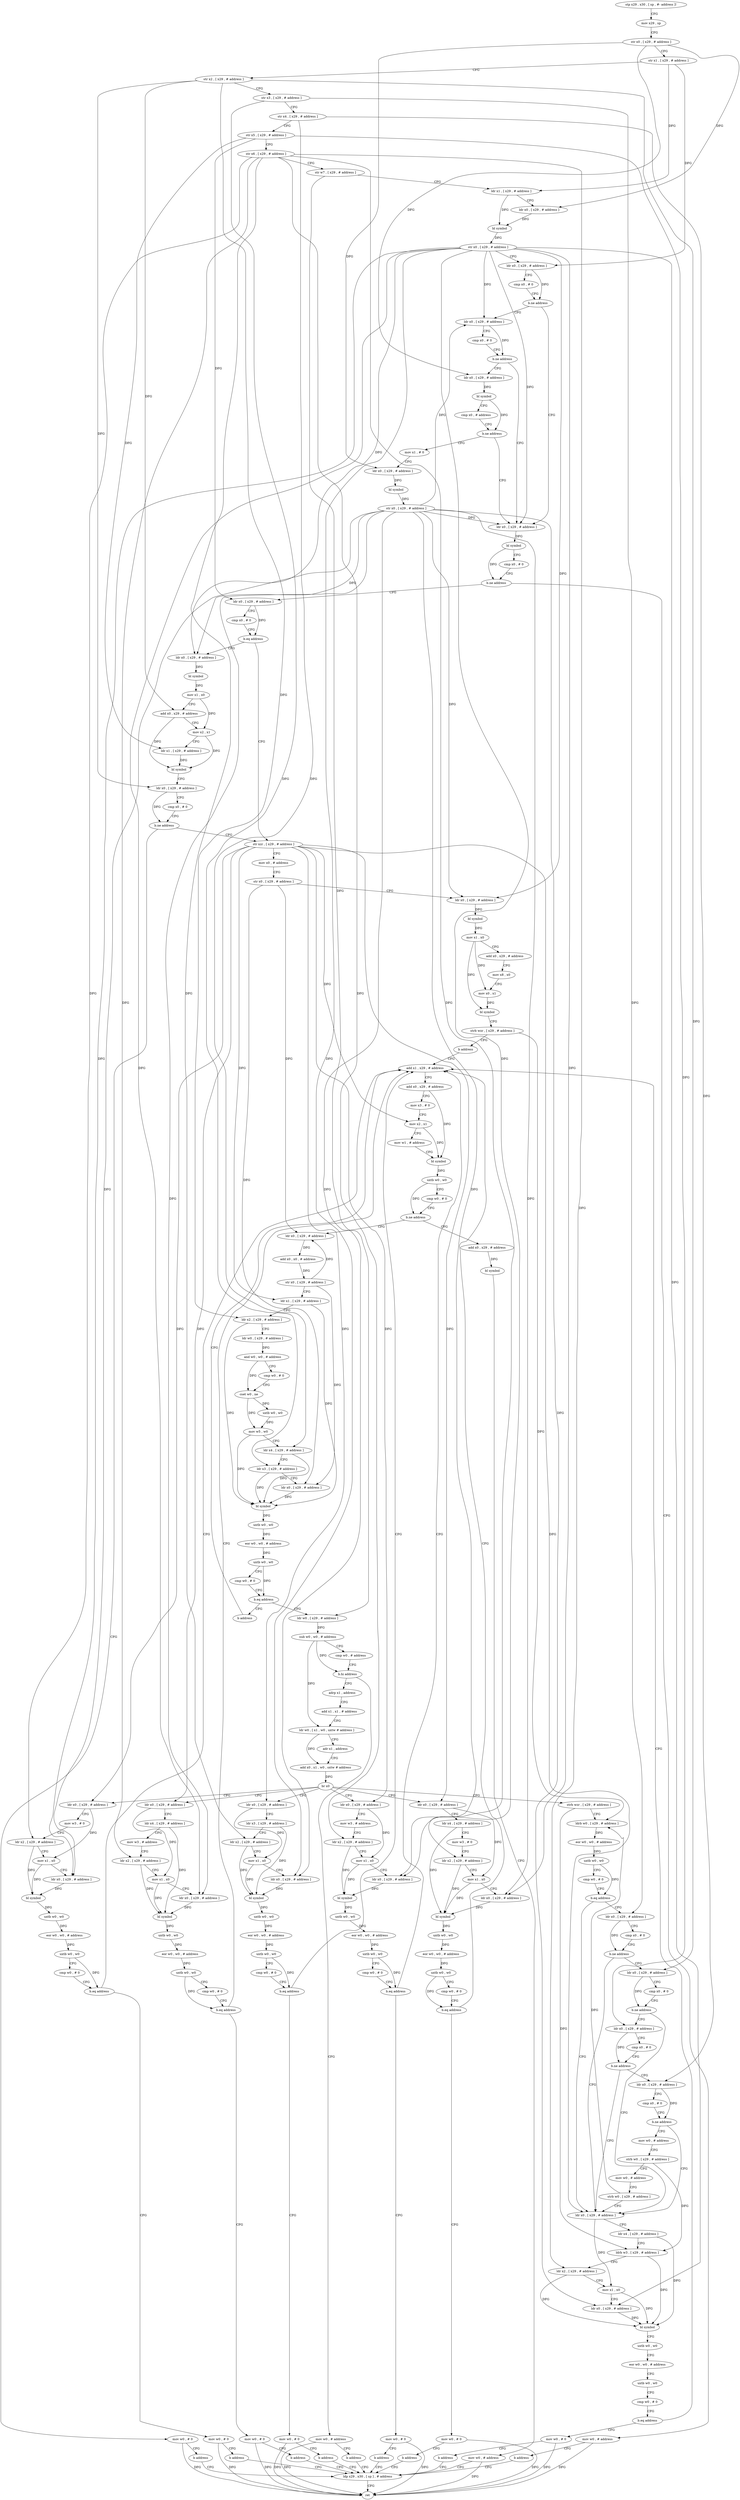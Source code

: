 digraph "func" {
"113052" [label = "stp x29 , x30 , [ sp , #- address ]!" ]
"113056" [label = "mov x29 , sp" ]
"113060" [label = "str x0 , [ x29 , # address ]" ]
"113064" [label = "str x1 , [ x29 , # address ]" ]
"113068" [label = "str x2 , [ x29 , # address ]" ]
"113072" [label = "str x3 , [ x29 , # address ]" ]
"113076" [label = "str x4 , [ x29 , # address ]" ]
"113080" [label = "str x5 , [ x29 , # address ]" ]
"113084" [label = "str x6 , [ x29 , # address ]" ]
"113088" [label = "str w7 , [ x29 , # address ]" ]
"113092" [label = "ldr x1 , [ x29 , # address ]" ]
"113096" [label = "ldr x0 , [ x29 , # address ]" ]
"113100" [label = "bl symbol" ]
"113104" [label = "str x0 , [ x29 , # address ]" ]
"113108" [label = "ldr x0 , [ x29 , # address ]" ]
"113112" [label = "cmp x0 , # 0" ]
"113116" [label = "b.ne address" ]
"113164" [label = "ldr x0 , [ x29 , # address ]" ]
"113120" [label = "ldr x0 , [ x29 , # address ]" ]
"113168" [label = "bl symbol" ]
"113172" [label = "cmp x0 , # 0" ]
"113176" [label = "b.ne address" ]
"113188" [label = "ldr x0 , [ x29 , # address ]" ]
"113180" [label = "mov w0 , # address" ]
"113124" [label = "cmp x0 , # 0" ]
"113128" [label = "b.ne address" ]
"113132" [label = "ldr x0 , [ x29 , # address ]" ]
"113192" [label = "cmp x0 , # 0" ]
"113196" [label = "b.eq address" ]
"113248" [label = "str xzr , [ x29 , # address ]" ]
"113200" [label = "ldr x0 , [ x29 , # address ]" ]
"113184" [label = "b address" ]
"113888" [label = "ldp x29 , x30 , [ sp ] , # address" ]
"113136" [label = "bl symbol" ]
"113140" [label = "cmp x0 , # address" ]
"113144" [label = "b.ne address" ]
"113148" [label = "mov x1 , # 0" ]
"113252" [label = "mov x0 , # address" ]
"113256" [label = "str x0 , [ x29 , # address ]" ]
"113260" [label = "ldr x0 , [ x29 , # address ]" ]
"113264" [label = "bl symbol" ]
"113268" [label = "mov x1 , x0" ]
"113272" [label = "add x0 , x29 , # address" ]
"113276" [label = "mov x8 , x0" ]
"113280" [label = "mov x0 , x1" ]
"113284" [label = "bl symbol" ]
"113288" [label = "strb wzr , [ x29 , # address ]" ]
"113292" [label = "b address" ]
"113840" [label = "add x1 , x29 , # address" ]
"113204" [label = "bl symbol" ]
"113208" [label = "mov x1 , x0" ]
"113212" [label = "add x0 , x29 , # address" ]
"113216" [label = "mov x2 , x1" ]
"113220" [label = "ldr x1 , [ x29 , # address ]" ]
"113224" [label = "bl symbol" ]
"113228" [label = "ldr x0 , [ x29 , # address ]" ]
"113232" [label = "cmp x0 , # 0" ]
"113236" [label = "b.ne address" ]
"113240" [label = "mov w0 , # 0" ]
"113892" [label = "ret" ]
"113152" [label = "ldr x0 , [ x29 , # address ]" ]
"113156" [label = "bl symbol" ]
"113160" [label = "str x0 , [ x29 , # address ]" ]
"113844" [label = "add x0 , x29 , # address" ]
"113848" [label = "mov x3 , # 0" ]
"113852" [label = "mov x2 , x1" ]
"113856" [label = "mov w1 , # address" ]
"113860" [label = "bl symbol" ]
"113864" [label = "uxtb w0 , w0" ]
"113868" [label = "cmp w0 , # 0" ]
"113872" [label = "b.ne address" ]
"113296" [label = "ldr x0 , [ x29 , # address ]" ]
"113876" [label = "add x0 , x29 , # address" ]
"113244" [label = "b address" ]
"113300" [label = "add x0 , x0 , # address" ]
"113304" [label = "str x0 , [ x29 , # address ]" ]
"113308" [label = "ldr x1 , [ x29 , # address ]" ]
"113312" [label = "ldr x2 , [ x29 , # address ]" ]
"113316" [label = "ldr w0 , [ x29 , # address ]" ]
"113320" [label = "and w0 , w0 , # address" ]
"113324" [label = "cmp w0 , # 0" ]
"113328" [label = "cset w0 , ne" ]
"113332" [label = "uxtb w0 , w0" ]
"113336" [label = "mov w5 , w0" ]
"113340" [label = "ldr x4 , [ x29 , # address ]" ]
"113344" [label = "ldr x3 , [ x29 , # address ]" ]
"113348" [label = "ldr x0 , [ x29 , # address ]" ]
"113352" [label = "bl symbol" ]
"113356" [label = "uxtb w0 , w0" ]
"113360" [label = "eor w0 , w0 , # address" ]
"113364" [label = "uxtb w0 , w0" ]
"113368" [label = "cmp w0 , # 0" ]
"113372" [label = "b.eq address" ]
"113380" [label = "ldr w0 , [ x29 , # address ]" ]
"113376" [label = "b address" ]
"113880" [label = "bl symbol" ]
"113884" [label = "mov w0 , # address" ]
"113384" [label = "sub w0 , w0 , # address" ]
"113388" [label = "cmp w0 , # address" ]
"113392" [label = "b.hi address" ]
"113832" [label = "mov w0 , # address" ]
"113396" [label = "adrp x1 , address" ]
"113836" [label = "b address" ]
"113400" [label = "add x1 , x1 , # address" ]
"113404" [label = "ldr w0 , [ x1 , w0 , uxtw # address ]" ]
"113408" [label = "adr x1 , address" ]
"113412" [label = "add x0 , x1 , w0 , sxtw # address" ]
"113416" [label = "br x0" ]
"113420" [label = "strb wzr , [ x29 , # address ]" ]
"113564" [label = "ldr x0 , [ x29 , # address ]" ]
"113620" [label = "ldr x0 , [ x29 , # address ]" ]
"113672" [label = "ldr x0 , [ x29 , # address ]" ]
"113728" [label = "ldr x0 , [ x29 , # address ]" ]
"113780" [label = "ldr x0 , [ x29 , # address ]" ]
"113424" [label = "ldrb w0 , [ x29 , # address ]" ]
"113428" [label = "eor w0 , w0 , # address" ]
"113432" [label = "uxtb w0 , w0" ]
"113436" [label = "cmp w0 , # 0" ]
"113440" [label = "b.eq address" ]
"113508" [label = "ldr x0 , [ x29 , # address ]" ]
"113444" [label = "ldr x0 , [ x29 , # address ]" ]
"113568" [label = "ldr x4 , [ x29 , # address ]" ]
"113572" [label = "mov w3 , # 0" ]
"113576" [label = "ldr x2 , [ x29 , # address ]" ]
"113580" [label = "mov x1 , x0" ]
"113584" [label = "ldr x0 , [ x29 , # address ]" ]
"113588" [label = "bl symbol" ]
"113592" [label = "uxtb w0 , w0" ]
"113596" [label = "eor w0 , w0 , # address" ]
"113600" [label = "uxtb w0 , w0" ]
"113604" [label = "cmp w0 , # 0" ]
"113608" [label = "b.eq address" ]
"113612" [label = "mov w0 , # 0" ]
"113624" [label = "ldr x3 , [ x29 , # address ]" ]
"113628" [label = "ldr x2 , [ x29 , # address ]" ]
"113632" [label = "mov x1 , x0" ]
"113636" [label = "ldr x0 , [ x29 , # address ]" ]
"113640" [label = "bl symbol" ]
"113644" [label = "uxtb w0 , w0" ]
"113648" [label = "eor w0 , w0 , # address" ]
"113652" [label = "uxtb w0 , w0" ]
"113656" [label = "cmp w0 , # 0" ]
"113660" [label = "b.eq address" ]
"113664" [label = "mov w0 , # 0" ]
"113676" [label = "ldr x4 , [ x29 , # address ]" ]
"113680" [label = "mov w3 , # address" ]
"113684" [label = "ldr x2 , [ x29 , # address ]" ]
"113688" [label = "mov x1 , x0" ]
"113692" [label = "ldr x0 , [ x29 , # address ]" ]
"113696" [label = "bl symbol" ]
"113700" [label = "uxtb w0 , w0" ]
"113704" [label = "eor w0 , w0 , # address" ]
"113708" [label = "uxtb w0 , w0" ]
"113712" [label = "cmp w0 , # 0" ]
"113716" [label = "b.eq address" ]
"113720" [label = "mov w0 , # 0" ]
"113732" [label = "mov w3 , # 0" ]
"113736" [label = "ldr x2 , [ x29 , # address ]" ]
"113740" [label = "mov x1 , x0" ]
"113744" [label = "ldr x0 , [ x29 , # address ]" ]
"113748" [label = "bl symbol" ]
"113752" [label = "uxtb w0 , w0" ]
"113756" [label = "eor w0 , w0 , # address" ]
"113760" [label = "uxtb w0 , w0" ]
"113764" [label = "cmp w0 , # 0" ]
"113768" [label = "b.eq address" ]
"113772" [label = "mov w0 , # 0" ]
"113784" [label = "mov w3 , # address" ]
"113788" [label = "ldr x2 , [ x29 , # address ]" ]
"113792" [label = "mov x1 , x0" ]
"113796" [label = "ldr x0 , [ x29 , # address ]" ]
"113800" [label = "bl symbol" ]
"113804" [label = "uxtb w0 , w0" ]
"113808" [label = "eor w0 , w0 , # address" ]
"113812" [label = "uxtb w0 , w0" ]
"113816" [label = "cmp w0 , # 0" ]
"113820" [label = "b.eq address" ]
"113824" [label = "mov w0 , # 0" ]
"113512" [label = "ldr x4 , [ x29 , # address ]" ]
"113516" [label = "ldrb w3 , [ x29 , # address ]" ]
"113520" [label = "ldr x2 , [ x29 , # address ]" ]
"113524" [label = "mov x1 , x0" ]
"113528" [label = "ldr x0 , [ x29 , # address ]" ]
"113532" [label = "bl symbol" ]
"113536" [label = "uxtb w0 , w0" ]
"113540" [label = "eor w0 , w0 , # address" ]
"113544" [label = "uxtb w0 , w0" ]
"113548" [label = "cmp w0 , # 0" ]
"113552" [label = "b.eq address" ]
"113556" [label = "mov w0 , # 0" ]
"113448" [label = "cmp x0 , # 0" ]
"113452" [label = "b.ne address" ]
"113456" [label = "ldr x0 , [ x29 , # address ]" ]
"113616" [label = "b address" ]
"113668" [label = "b address" ]
"113724" [label = "b address" ]
"113776" [label = "b address" ]
"113828" [label = "b address" ]
"113560" [label = "b address" ]
"113460" [label = "cmp x0 , # 0" ]
"113464" [label = "b.ne address" ]
"113468" [label = "ldr x0 , [ x29 , # address ]" ]
"113472" [label = "cmp x0 , # 0" ]
"113476" [label = "b.ne address" ]
"113480" [label = "ldr x0 , [ x29 , # address ]" ]
"113484" [label = "cmp x0 , # 0" ]
"113488" [label = "b.ne address" ]
"113492" [label = "mov w0 , # address" ]
"113496" [label = "strb w0 , [ x29 , # address ]" ]
"113500" [label = "mov w0 , # address" ]
"113504" [label = "strb w0 , [ x29 , # address ]" ]
"113052" -> "113056" [ label = "CFG" ]
"113056" -> "113060" [ label = "CFG" ]
"113060" -> "113064" [ label = "CFG" ]
"113060" -> "113096" [ label = "DFG" ]
"113060" -> "113132" [ label = "DFG" ]
"113060" -> "113152" [ label = "DFG" ]
"113064" -> "113068" [ label = "CFG" ]
"113064" -> "113092" [ label = "DFG" ]
"113064" -> "113108" [ label = "DFG" ]
"113068" -> "113072" [ label = "CFG" ]
"113068" -> "113228" [ label = "DFG" ]
"113068" -> "113312" [ label = "DFG" ]
"113068" -> "113456" [ label = "DFG" ]
"113068" -> "113212" [ label = "DFG" ]
"113072" -> "113076" [ label = "CFG" ]
"113072" -> "113344" [ label = "DFG" ]
"113072" -> "113444" [ label = "DFG" ]
"113076" -> "113080" [ label = "CFG" ]
"113076" -> "113340" [ label = "DFG" ]
"113076" -> "113480" [ label = "DFG" ]
"113080" -> "113084" [ label = "CFG" ]
"113080" -> "113188" [ label = "DFG" ]
"113080" -> "113220" [ label = "DFG" ]
"113080" -> "113468" [ label = "DFG" ]
"113084" -> "113088" [ label = "CFG" ]
"113084" -> "113576" [ label = "DFG" ]
"113084" -> "113628" [ label = "DFG" ]
"113084" -> "113684" [ label = "DFG" ]
"113084" -> "113736" [ label = "DFG" ]
"113084" -> "113788" [ label = "DFG" ]
"113084" -> "113520" [ label = "DFG" ]
"113088" -> "113092" [ label = "CFG" ]
"113088" -> "113380" [ label = "DFG" ]
"113092" -> "113096" [ label = "CFG" ]
"113092" -> "113100" [ label = "DFG" ]
"113096" -> "113100" [ label = "DFG" ]
"113100" -> "113104" [ label = "DFG" ]
"113104" -> "113108" [ label = "CFG" ]
"113104" -> "113164" [ label = "DFG" ]
"113104" -> "113120" [ label = "DFG" ]
"113104" -> "113260" [ label = "DFG" ]
"113104" -> "113200" [ label = "DFG" ]
"113104" -> "113584" [ label = "DFG" ]
"113104" -> "113636" [ label = "DFG" ]
"113104" -> "113692" [ label = "DFG" ]
"113104" -> "113744" [ label = "DFG" ]
"113104" -> "113796" [ label = "DFG" ]
"113104" -> "113528" [ label = "DFG" ]
"113108" -> "113112" [ label = "CFG" ]
"113108" -> "113116" [ label = "DFG" ]
"113112" -> "113116" [ label = "CFG" ]
"113116" -> "113164" [ label = "CFG" ]
"113116" -> "113120" [ label = "CFG" ]
"113164" -> "113168" [ label = "DFG" ]
"113120" -> "113124" [ label = "CFG" ]
"113120" -> "113128" [ label = "DFG" ]
"113168" -> "113172" [ label = "CFG" ]
"113168" -> "113176" [ label = "DFG" ]
"113172" -> "113176" [ label = "CFG" ]
"113176" -> "113188" [ label = "CFG" ]
"113176" -> "113180" [ label = "CFG" ]
"113188" -> "113192" [ label = "CFG" ]
"113188" -> "113196" [ label = "DFG" ]
"113180" -> "113184" [ label = "CFG" ]
"113180" -> "113892" [ label = "DFG" ]
"113124" -> "113128" [ label = "CFG" ]
"113128" -> "113164" [ label = "CFG" ]
"113128" -> "113132" [ label = "CFG" ]
"113132" -> "113136" [ label = "DFG" ]
"113192" -> "113196" [ label = "CFG" ]
"113196" -> "113248" [ label = "CFG" ]
"113196" -> "113200" [ label = "CFG" ]
"113248" -> "113252" [ label = "CFG" ]
"113248" -> "113308" [ label = "DFG" ]
"113248" -> "113564" [ label = "DFG" ]
"113248" -> "113620" [ label = "DFG" ]
"113248" -> "113672" [ label = "DFG" ]
"113248" -> "113728" [ label = "DFG" ]
"113248" -> "113780" [ label = "DFG" ]
"113248" -> "113508" [ label = "DFG" ]
"113248" -> "113852" [ label = "DFG" ]
"113200" -> "113204" [ label = "DFG" ]
"113184" -> "113888" [ label = "CFG" ]
"113888" -> "113892" [ label = "CFG" ]
"113136" -> "113140" [ label = "CFG" ]
"113136" -> "113144" [ label = "DFG" ]
"113140" -> "113144" [ label = "CFG" ]
"113144" -> "113164" [ label = "CFG" ]
"113144" -> "113148" [ label = "CFG" ]
"113148" -> "113152" [ label = "CFG" ]
"113252" -> "113256" [ label = "CFG" ]
"113256" -> "113260" [ label = "CFG" ]
"113256" -> "113296" [ label = "DFG" ]
"113256" -> "113348" [ label = "DFG" ]
"113260" -> "113264" [ label = "DFG" ]
"113264" -> "113268" [ label = "DFG" ]
"113268" -> "113272" [ label = "CFG" ]
"113268" -> "113280" [ label = "DFG" ]
"113268" -> "113284" [ label = "DFG" ]
"113272" -> "113276" [ label = "CFG" ]
"113276" -> "113280" [ label = "CFG" ]
"113280" -> "113284" [ label = "DFG" ]
"113284" -> "113288" [ label = "CFG" ]
"113288" -> "113292" [ label = "CFG" ]
"113288" -> "113424" [ label = "DFG" ]
"113292" -> "113840" [ label = "CFG" ]
"113840" -> "113844" [ label = "CFG" ]
"113204" -> "113208" [ label = "DFG" ]
"113208" -> "113212" [ label = "CFG" ]
"113208" -> "113216" [ label = "DFG" ]
"113212" -> "113216" [ label = "CFG" ]
"113212" -> "113224" [ label = "DFG" ]
"113216" -> "113220" [ label = "CFG" ]
"113216" -> "113224" [ label = "DFG" ]
"113220" -> "113224" [ label = "DFG" ]
"113224" -> "113228" [ label = "CFG" ]
"113228" -> "113232" [ label = "CFG" ]
"113228" -> "113236" [ label = "DFG" ]
"113232" -> "113236" [ label = "CFG" ]
"113236" -> "113248" [ label = "CFG" ]
"113236" -> "113240" [ label = "CFG" ]
"113240" -> "113244" [ label = "CFG" ]
"113240" -> "113892" [ label = "DFG" ]
"113152" -> "113156" [ label = "DFG" ]
"113156" -> "113160" [ label = "DFG" ]
"113160" -> "113164" [ label = "DFG" ]
"113160" -> "113120" [ label = "DFG" ]
"113160" -> "113260" [ label = "DFG" ]
"113160" -> "113200" [ label = "DFG" ]
"113160" -> "113584" [ label = "DFG" ]
"113160" -> "113636" [ label = "DFG" ]
"113160" -> "113692" [ label = "DFG" ]
"113160" -> "113744" [ label = "DFG" ]
"113160" -> "113796" [ label = "DFG" ]
"113160" -> "113528" [ label = "DFG" ]
"113844" -> "113848" [ label = "CFG" ]
"113844" -> "113860" [ label = "DFG" ]
"113848" -> "113852" [ label = "CFG" ]
"113852" -> "113856" [ label = "CFG" ]
"113852" -> "113860" [ label = "DFG" ]
"113856" -> "113860" [ label = "CFG" ]
"113860" -> "113864" [ label = "DFG" ]
"113864" -> "113868" [ label = "CFG" ]
"113864" -> "113872" [ label = "DFG" ]
"113868" -> "113872" [ label = "CFG" ]
"113872" -> "113296" [ label = "CFG" ]
"113872" -> "113876" [ label = "CFG" ]
"113296" -> "113300" [ label = "DFG" ]
"113876" -> "113880" [ label = "DFG" ]
"113244" -> "113888" [ label = "CFG" ]
"113300" -> "113304" [ label = "DFG" ]
"113304" -> "113308" [ label = "CFG" ]
"113304" -> "113296" [ label = "DFG" ]
"113304" -> "113348" [ label = "DFG" ]
"113308" -> "113312" [ label = "CFG" ]
"113308" -> "113352" [ label = "DFG" ]
"113312" -> "113316" [ label = "CFG" ]
"113312" -> "113352" [ label = "DFG" ]
"113316" -> "113320" [ label = "DFG" ]
"113320" -> "113324" [ label = "CFG" ]
"113320" -> "113328" [ label = "DFG" ]
"113324" -> "113328" [ label = "CFG" ]
"113328" -> "113332" [ label = "DFG" ]
"113328" -> "113336" [ label = "DFG" ]
"113332" -> "113336" [ label = "DFG" ]
"113336" -> "113340" [ label = "CFG" ]
"113336" -> "113352" [ label = "DFG" ]
"113340" -> "113344" [ label = "CFG" ]
"113340" -> "113352" [ label = "DFG" ]
"113344" -> "113348" [ label = "CFG" ]
"113344" -> "113352" [ label = "DFG" ]
"113348" -> "113352" [ label = "DFG" ]
"113352" -> "113356" [ label = "DFG" ]
"113356" -> "113360" [ label = "DFG" ]
"113360" -> "113364" [ label = "DFG" ]
"113364" -> "113368" [ label = "CFG" ]
"113364" -> "113372" [ label = "DFG" ]
"113368" -> "113372" [ label = "CFG" ]
"113372" -> "113380" [ label = "CFG" ]
"113372" -> "113376" [ label = "CFG" ]
"113380" -> "113384" [ label = "DFG" ]
"113376" -> "113840" [ label = "CFG" ]
"113880" -> "113884" [ label = "CFG" ]
"113884" -> "113888" [ label = "CFG" ]
"113884" -> "113892" [ label = "DFG" ]
"113384" -> "113388" [ label = "CFG" ]
"113384" -> "113392" [ label = "DFG" ]
"113384" -> "113404" [ label = "DFG" ]
"113388" -> "113392" [ label = "CFG" ]
"113392" -> "113832" [ label = "CFG" ]
"113392" -> "113396" [ label = "CFG" ]
"113832" -> "113836" [ label = "CFG" ]
"113832" -> "113892" [ label = "DFG" ]
"113396" -> "113400" [ label = "CFG" ]
"113836" -> "113888" [ label = "CFG" ]
"113400" -> "113404" [ label = "CFG" ]
"113404" -> "113408" [ label = "CFG" ]
"113404" -> "113412" [ label = "DFG" ]
"113408" -> "113412" [ label = "CFG" ]
"113412" -> "113416" [ label = "DFG" ]
"113416" -> "113420" [ label = "CFG" ]
"113416" -> "113564" [ label = "CFG" ]
"113416" -> "113620" [ label = "CFG" ]
"113416" -> "113672" [ label = "CFG" ]
"113416" -> "113728" [ label = "CFG" ]
"113416" -> "113780" [ label = "CFG" ]
"113420" -> "113424" [ label = "CFG" ]
"113420" -> "113516" [ label = "DFG" ]
"113564" -> "113568" [ label = "CFG" ]
"113564" -> "113580" [ label = "DFG" ]
"113620" -> "113624" [ label = "CFG" ]
"113620" -> "113632" [ label = "DFG" ]
"113672" -> "113676" [ label = "CFG" ]
"113672" -> "113688" [ label = "DFG" ]
"113728" -> "113732" [ label = "CFG" ]
"113728" -> "113740" [ label = "DFG" ]
"113780" -> "113784" [ label = "CFG" ]
"113780" -> "113792" [ label = "DFG" ]
"113424" -> "113428" [ label = "DFG" ]
"113428" -> "113432" [ label = "DFG" ]
"113432" -> "113436" [ label = "CFG" ]
"113432" -> "113440" [ label = "DFG" ]
"113436" -> "113440" [ label = "CFG" ]
"113440" -> "113508" [ label = "CFG" ]
"113440" -> "113444" [ label = "CFG" ]
"113508" -> "113512" [ label = "CFG" ]
"113508" -> "113524" [ label = "DFG" ]
"113444" -> "113448" [ label = "CFG" ]
"113444" -> "113452" [ label = "DFG" ]
"113568" -> "113572" [ label = "CFG" ]
"113568" -> "113588" [ label = "DFG" ]
"113572" -> "113576" [ label = "CFG" ]
"113576" -> "113580" [ label = "CFG" ]
"113576" -> "113588" [ label = "DFG" ]
"113580" -> "113584" [ label = "CFG" ]
"113580" -> "113588" [ label = "DFG" ]
"113584" -> "113588" [ label = "DFG" ]
"113588" -> "113592" [ label = "DFG" ]
"113592" -> "113596" [ label = "DFG" ]
"113596" -> "113600" [ label = "DFG" ]
"113600" -> "113604" [ label = "CFG" ]
"113600" -> "113608" [ label = "DFG" ]
"113604" -> "113608" [ label = "CFG" ]
"113608" -> "113840" [ label = "CFG" ]
"113608" -> "113612" [ label = "CFG" ]
"113612" -> "113616" [ label = "CFG" ]
"113612" -> "113892" [ label = "DFG" ]
"113624" -> "113628" [ label = "CFG" ]
"113624" -> "113640" [ label = "DFG" ]
"113628" -> "113632" [ label = "CFG" ]
"113628" -> "113640" [ label = "DFG" ]
"113632" -> "113636" [ label = "CFG" ]
"113632" -> "113640" [ label = "DFG" ]
"113636" -> "113640" [ label = "DFG" ]
"113640" -> "113644" [ label = "DFG" ]
"113644" -> "113648" [ label = "DFG" ]
"113648" -> "113652" [ label = "DFG" ]
"113652" -> "113656" [ label = "CFG" ]
"113652" -> "113660" [ label = "DFG" ]
"113656" -> "113660" [ label = "CFG" ]
"113660" -> "113840" [ label = "CFG" ]
"113660" -> "113664" [ label = "CFG" ]
"113664" -> "113668" [ label = "CFG" ]
"113664" -> "113892" [ label = "DFG" ]
"113676" -> "113680" [ label = "CFG" ]
"113676" -> "113696" [ label = "DFG" ]
"113680" -> "113684" [ label = "CFG" ]
"113684" -> "113688" [ label = "CFG" ]
"113684" -> "113696" [ label = "DFG" ]
"113688" -> "113692" [ label = "CFG" ]
"113688" -> "113696" [ label = "DFG" ]
"113692" -> "113696" [ label = "DFG" ]
"113696" -> "113700" [ label = "DFG" ]
"113700" -> "113704" [ label = "DFG" ]
"113704" -> "113708" [ label = "DFG" ]
"113708" -> "113712" [ label = "CFG" ]
"113708" -> "113716" [ label = "DFG" ]
"113712" -> "113716" [ label = "CFG" ]
"113716" -> "113840" [ label = "CFG" ]
"113716" -> "113720" [ label = "CFG" ]
"113720" -> "113724" [ label = "CFG" ]
"113720" -> "113892" [ label = "DFG" ]
"113732" -> "113736" [ label = "CFG" ]
"113736" -> "113740" [ label = "CFG" ]
"113736" -> "113748" [ label = "DFG" ]
"113740" -> "113744" [ label = "CFG" ]
"113740" -> "113748" [ label = "DFG" ]
"113744" -> "113748" [ label = "DFG" ]
"113748" -> "113752" [ label = "DFG" ]
"113752" -> "113756" [ label = "DFG" ]
"113756" -> "113760" [ label = "DFG" ]
"113760" -> "113764" [ label = "CFG" ]
"113760" -> "113768" [ label = "DFG" ]
"113764" -> "113768" [ label = "CFG" ]
"113768" -> "113840" [ label = "CFG" ]
"113768" -> "113772" [ label = "CFG" ]
"113772" -> "113776" [ label = "CFG" ]
"113772" -> "113892" [ label = "DFG" ]
"113784" -> "113788" [ label = "CFG" ]
"113788" -> "113792" [ label = "CFG" ]
"113788" -> "113800" [ label = "DFG" ]
"113792" -> "113796" [ label = "CFG" ]
"113792" -> "113800" [ label = "DFG" ]
"113796" -> "113800" [ label = "DFG" ]
"113800" -> "113804" [ label = "DFG" ]
"113804" -> "113808" [ label = "DFG" ]
"113808" -> "113812" [ label = "DFG" ]
"113812" -> "113816" [ label = "CFG" ]
"113812" -> "113820" [ label = "DFG" ]
"113816" -> "113820" [ label = "CFG" ]
"113820" -> "113840" [ label = "CFG" ]
"113820" -> "113824" [ label = "CFG" ]
"113824" -> "113828" [ label = "CFG" ]
"113824" -> "113892" [ label = "DFG" ]
"113512" -> "113516" [ label = "CFG" ]
"113512" -> "113532" [ label = "DFG" ]
"113516" -> "113520" [ label = "CFG" ]
"113516" -> "113532" [ label = "DFG" ]
"113520" -> "113524" [ label = "CFG" ]
"113520" -> "113532" [ label = "DFG" ]
"113524" -> "113528" [ label = "CFG" ]
"113524" -> "113532" [ label = "DFG" ]
"113528" -> "113532" [ label = "DFG" ]
"113532" -> "113536" [ label = "CFG" ]
"113536" -> "113540" [ label = "CFG" ]
"113540" -> "113544" [ label = "CFG" ]
"113544" -> "113548" [ label = "CFG" ]
"113548" -> "113552" [ label = "CFG" ]
"113552" -> "113840" [ label = "CFG" ]
"113552" -> "113556" [ label = "CFG" ]
"113556" -> "113560" [ label = "CFG" ]
"113556" -> "113892" [ label = "DFG" ]
"113448" -> "113452" [ label = "CFG" ]
"113452" -> "113508" [ label = "CFG" ]
"113452" -> "113456" [ label = "CFG" ]
"113456" -> "113460" [ label = "CFG" ]
"113456" -> "113464" [ label = "DFG" ]
"113616" -> "113888" [ label = "CFG" ]
"113668" -> "113888" [ label = "CFG" ]
"113724" -> "113888" [ label = "CFG" ]
"113776" -> "113888" [ label = "CFG" ]
"113828" -> "113888" [ label = "CFG" ]
"113560" -> "113888" [ label = "CFG" ]
"113460" -> "113464" [ label = "CFG" ]
"113464" -> "113508" [ label = "CFG" ]
"113464" -> "113468" [ label = "CFG" ]
"113468" -> "113472" [ label = "CFG" ]
"113468" -> "113476" [ label = "DFG" ]
"113472" -> "113476" [ label = "CFG" ]
"113476" -> "113508" [ label = "CFG" ]
"113476" -> "113480" [ label = "CFG" ]
"113480" -> "113484" [ label = "CFG" ]
"113480" -> "113488" [ label = "DFG" ]
"113484" -> "113488" [ label = "CFG" ]
"113488" -> "113508" [ label = "CFG" ]
"113488" -> "113492" [ label = "CFG" ]
"113492" -> "113496" [ label = "CFG" ]
"113496" -> "113500" [ label = "CFG" ]
"113496" -> "113516" [ label = "DFG" ]
"113500" -> "113504" [ label = "CFG" ]
"113504" -> "113508" [ label = "CFG" ]
"113504" -> "113424" [ label = "DFG" ]
}
